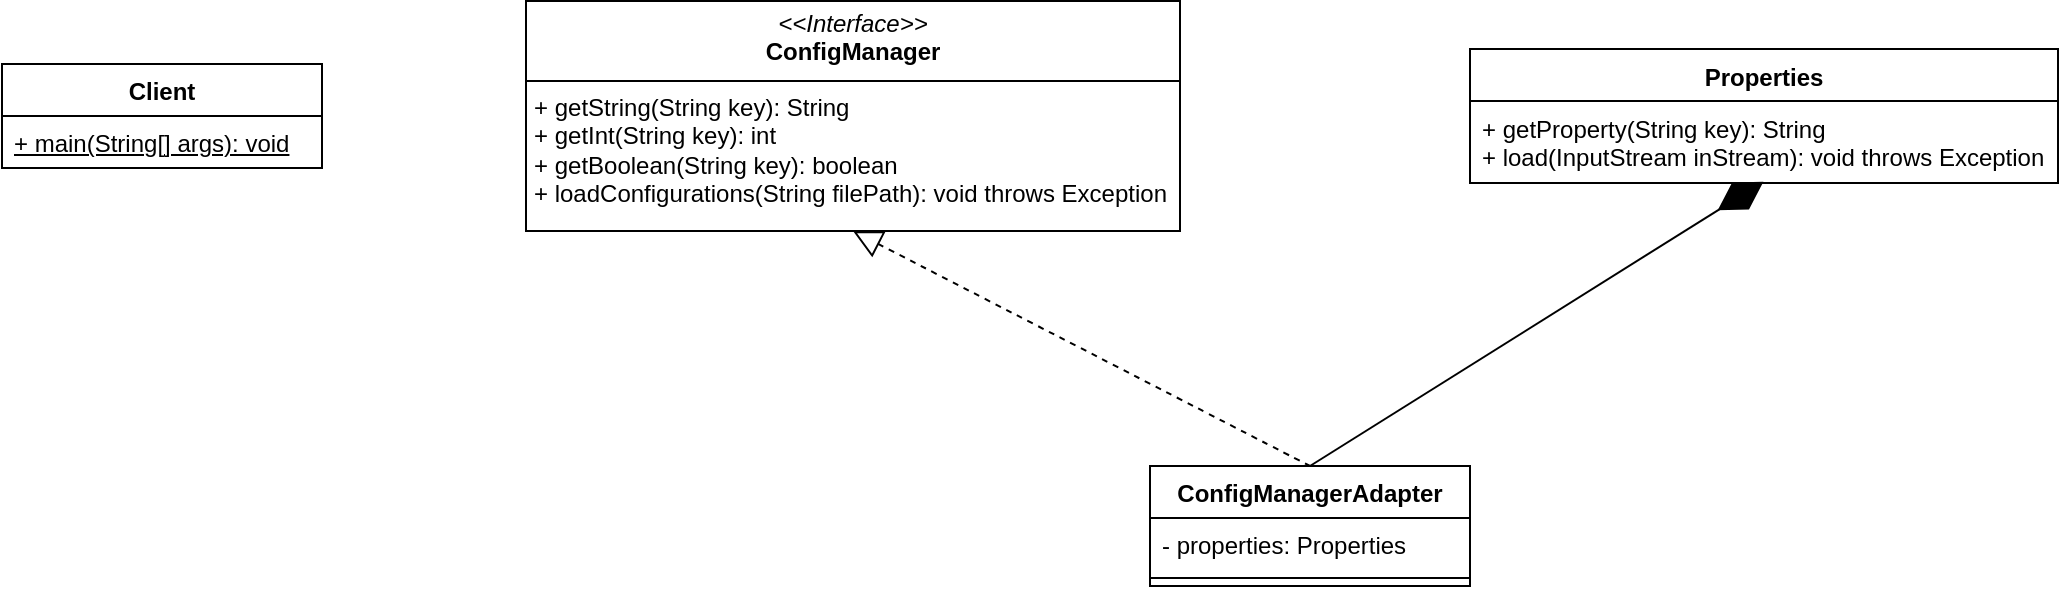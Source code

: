 <mxfile version="24.8.0">
  <diagram name="Page-1" id="9KZoKu9EUw1ECKEQfQ-f">
    <mxGraphModel dx="1112" dy="1351" grid="0" gridSize="10" guides="1" tooltips="1" connect="1" arrows="1" fold="1" page="0" pageScale="1" pageWidth="850" pageHeight="1100" math="0" shadow="0">
      <root>
        <mxCell id="0" />
        <mxCell id="1" parent="0" />
        <mxCell id="nfwi9NiAY7S6hru7q64L-1" value="Client" style="swimlane;fontStyle=1;align=center;verticalAlign=top;childLayout=stackLayout;horizontal=1;startSize=26;horizontalStack=0;resizeParent=1;resizeParentMax=0;resizeLast=0;collapsible=1;marginBottom=0;whiteSpace=wrap;html=1;" vertex="1" parent="1">
          <mxGeometry x="-388" y="18" width="160" height="52" as="geometry" />
        </mxCell>
        <mxCell id="nfwi9NiAY7S6hru7q64L-4" value="&lt;u&gt;+ main(String[] args): void&lt;/u&gt;" style="text;strokeColor=none;fillColor=none;align=left;verticalAlign=top;spacingLeft=4;spacingRight=4;overflow=hidden;rotatable=0;points=[[0,0.5],[1,0.5]];portConstraint=eastwest;whiteSpace=wrap;html=1;" vertex="1" parent="nfwi9NiAY7S6hru7q64L-1">
          <mxGeometry y="26" width="160" height="26" as="geometry" />
        </mxCell>
        <mxCell id="nfwi9NiAY7S6hru7q64L-5" value="&lt;p style=&quot;margin:0px;margin-top:4px;text-align:center;&quot;&gt;&lt;i&gt;&amp;lt;&amp;lt;Interface&amp;gt;&amp;gt;&lt;/i&gt;&lt;br&gt;&lt;b&gt;ConfigManager&lt;/b&gt;&lt;/p&gt;&lt;hr size=&quot;1&quot; style=&quot;border-style:solid;&quot;&gt;&lt;p style=&quot;margin:0px;margin-left:4px;&quot;&gt;+ getString(String key): String&lt;br/&gt;+ getInt(String key): int&lt;br/&gt;+ getBoolean(String key): boolean&lt;br/&gt;+ loadConfigurations(String filePath): void throws Exception&lt;br&gt;&lt;/p&gt;" style="verticalAlign=top;align=left;overflow=fill;html=1;whiteSpace=wrap;" vertex="1" parent="1">
          <mxGeometry x="-126" y="-13.5" width="327" height="115" as="geometry" />
        </mxCell>
        <mxCell id="nfwi9NiAY7S6hru7q64L-6" value="Properties" style="swimlane;fontStyle=1;align=center;verticalAlign=top;childLayout=stackLayout;horizontal=1;startSize=26;horizontalStack=0;resizeParent=1;resizeParentMax=0;resizeLast=0;collapsible=1;marginBottom=0;whiteSpace=wrap;html=1;" vertex="1" parent="1">
          <mxGeometry x="346" y="10.5" width="294" height="67" as="geometry" />
        </mxCell>
        <mxCell id="nfwi9NiAY7S6hru7q64L-9" value="+ getProperty(String key): String&lt;div&gt;+ load(InputStream inStream): void&amp;nbsp;&lt;span style=&quot;background-color: initial;&quot;&gt;throws Exception&lt;/span&gt;&lt;/div&gt;" style="text;strokeColor=none;fillColor=none;align=left;verticalAlign=top;spacingLeft=4;spacingRight=4;overflow=hidden;rotatable=0;points=[[0,0.5],[1,0.5]];portConstraint=eastwest;whiteSpace=wrap;html=1;" vertex="1" parent="nfwi9NiAY7S6hru7q64L-6">
          <mxGeometry y="26" width="294" height="41" as="geometry" />
        </mxCell>
        <mxCell id="nfwi9NiAY7S6hru7q64L-10" value="ConfigManagerAdapter" style="swimlane;fontStyle=1;align=center;verticalAlign=top;childLayout=stackLayout;horizontal=1;startSize=26;horizontalStack=0;resizeParent=1;resizeParentMax=0;resizeLast=0;collapsible=1;marginBottom=0;whiteSpace=wrap;html=1;" vertex="1" parent="1">
          <mxGeometry x="186" y="219" width="160" height="60" as="geometry" />
        </mxCell>
        <mxCell id="nfwi9NiAY7S6hru7q64L-11" value="- properties: Properties" style="text;strokeColor=none;fillColor=none;align=left;verticalAlign=top;spacingLeft=4;spacingRight=4;overflow=hidden;rotatable=0;points=[[0,0.5],[1,0.5]];portConstraint=eastwest;whiteSpace=wrap;html=1;" vertex="1" parent="nfwi9NiAY7S6hru7q64L-10">
          <mxGeometry y="26" width="160" height="26" as="geometry" />
        </mxCell>
        <mxCell id="nfwi9NiAY7S6hru7q64L-12" value="" style="line;strokeWidth=1;fillColor=none;align=left;verticalAlign=middle;spacingTop=-1;spacingLeft=3;spacingRight=3;rotatable=0;labelPosition=right;points=[];portConstraint=eastwest;strokeColor=inherit;" vertex="1" parent="nfwi9NiAY7S6hru7q64L-10">
          <mxGeometry y="52" width="160" height="8" as="geometry" />
        </mxCell>
        <mxCell id="nfwi9NiAY7S6hru7q64L-14" value="" style="endArrow=block;dashed=1;endFill=0;endSize=12;html=1;rounded=0;fontSize=12;curved=1;exitX=0.5;exitY=0;exitDx=0;exitDy=0;entryX=0.5;entryY=1;entryDx=0;entryDy=0;" edge="1" parent="1" source="nfwi9NiAY7S6hru7q64L-10" target="nfwi9NiAY7S6hru7q64L-5">
          <mxGeometry width="160" relative="1" as="geometry">
            <mxPoint x="240" y="226" as="sourcePoint" />
            <mxPoint x="400" y="226" as="targetPoint" />
          </mxGeometry>
        </mxCell>
        <mxCell id="nfwi9NiAY7S6hru7q64L-15" value="" style="endArrow=diamondThin;endFill=1;endSize=24;html=1;rounded=0;fontSize=12;curved=1;entryX=0.499;entryY=0.984;entryDx=0;entryDy=0;entryPerimeter=0;exitX=0.5;exitY=0;exitDx=0;exitDy=0;" edge="1" parent="1" source="nfwi9NiAY7S6hru7q64L-10" target="nfwi9NiAY7S6hru7q64L-9">
          <mxGeometry width="160" relative="1" as="geometry">
            <mxPoint x="240" y="226" as="sourcePoint" />
            <mxPoint x="400" y="226" as="targetPoint" />
          </mxGeometry>
        </mxCell>
      </root>
    </mxGraphModel>
  </diagram>
</mxfile>
